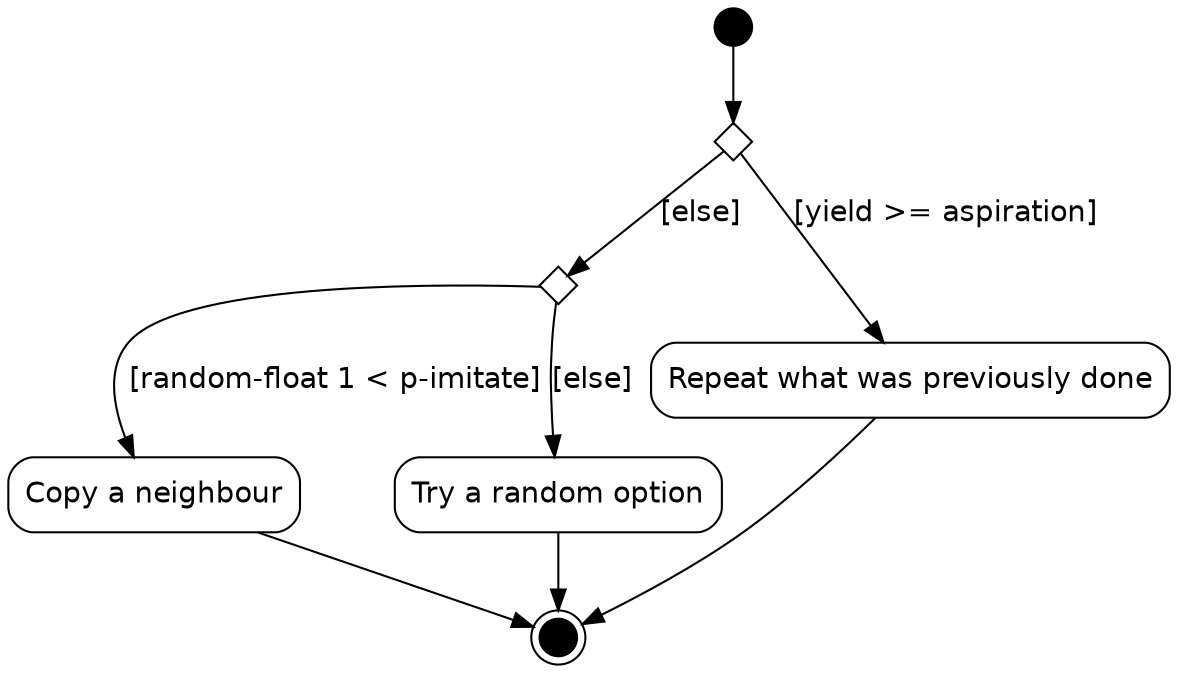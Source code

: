 digraph flowchart {
  node [fontname = "Helvetica", fontsize = "14", shape = "Mrecord"];
  edge [fontname = "Helvetica", fontisze = "12", shape = "normal"];

  start [label = "", shape = "circle", width = "0.25", height = "0.25", style = "filled", fillcolor = "black"];
  finish [label = "", shape = "circle", width = "0.25", height = "0.25", peripheries = 2, style = "filled", fillcolor = "black"];
  happy [label = "", shape = "diamond", width = "0.25", height = "0.25"];
  copy [label = "", shape = "diamond", width = "0.25", height = "0.25"];

  start -> happy;
  
  habit [label = "Repeat what was previously done"];

  happy -> habit [label = "[yield >= aspiration]"];

  happy -> copy [label = "[else]"];

  imitate [label = "Copy a neighbour"];

  experiment [label = "Try a random option"];

  copy -> imitate [label = "[random-float 1 < p-imitate]"];

  copy -> experiment [label = "[else]"];

  habit -> finish;
  imitate -> finish;
  experiment -> finish;
}
